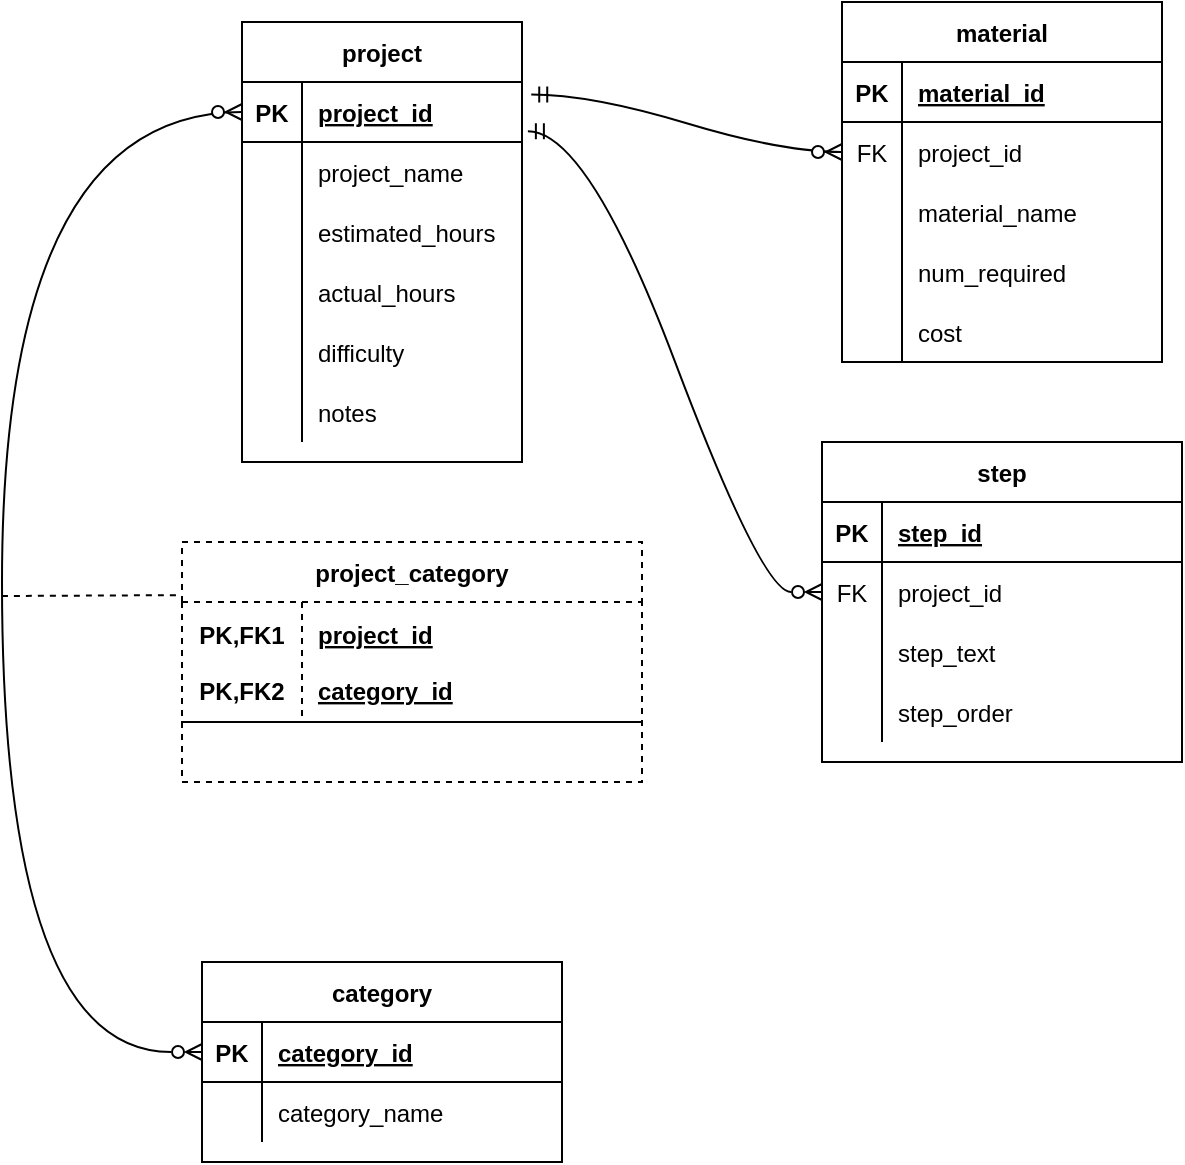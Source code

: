 <mxfile version="20.2.3" type="device"><diagram id="HE8czDhYSmgbUNVUOf4W" name="Page-1"><mxGraphModel dx="1037" dy="640" grid="1" gridSize="10" guides="1" tooltips="1" connect="1" arrows="1" fold="1" page="1" pageScale="1" pageWidth="850" pageHeight="1100" math="0" shadow="0"><root><mxCell id="0"/><mxCell id="1" parent="0"/><mxCell id="U5XXefFxYtgUDnimzaDx-1" value="project" style="shape=table;startSize=30;container=1;collapsible=1;childLayout=tableLayout;fixedRows=1;rowLines=0;fontStyle=1;align=center;resizeLast=1;" vertex="1" parent="1"><mxGeometry x="140" y="40" width="140" height="220" as="geometry"/></mxCell><mxCell id="U5XXefFxYtgUDnimzaDx-2" value="" style="shape=tableRow;horizontal=0;startSize=0;swimlaneHead=0;swimlaneBody=0;fillColor=none;collapsible=0;dropTarget=0;points=[[0,0.5],[1,0.5]];portConstraint=eastwest;top=0;left=0;right=0;bottom=1;" vertex="1" parent="U5XXefFxYtgUDnimzaDx-1"><mxGeometry y="30" width="140" height="30" as="geometry"/></mxCell><mxCell id="U5XXefFxYtgUDnimzaDx-3" value="PK" style="shape=partialRectangle;connectable=0;fillColor=none;top=0;left=0;bottom=0;right=0;fontStyle=1;overflow=hidden;" vertex="1" parent="U5XXefFxYtgUDnimzaDx-2"><mxGeometry width="30" height="30" as="geometry"><mxRectangle width="30" height="30" as="alternateBounds"/></mxGeometry></mxCell><mxCell id="U5XXefFxYtgUDnimzaDx-4" value="project_id" style="shape=partialRectangle;connectable=0;fillColor=none;top=0;left=0;bottom=0;right=0;align=left;spacingLeft=6;fontStyle=5;overflow=hidden;" vertex="1" parent="U5XXefFxYtgUDnimzaDx-2"><mxGeometry x="30" width="110" height="30" as="geometry"><mxRectangle width="110" height="30" as="alternateBounds"/></mxGeometry></mxCell><mxCell id="U5XXefFxYtgUDnimzaDx-5" value="" style="shape=tableRow;horizontal=0;startSize=0;swimlaneHead=0;swimlaneBody=0;fillColor=none;collapsible=0;dropTarget=0;points=[[0,0.5],[1,0.5]];portConstraint=eastwest;top=0;left=0;right=0;bottom=0;" vertex="1" parent="U5XXefFxYtgUDnimzaDx-1"><mxGeometry y="60" width="140" height="30" as="geometry"/></mxCell><mxCell id="U5XXefFxYtgUDnimzaDx-6" value="" style="shape=partialRectangle;connectable=0;fillColor=none;top=0;left=0;bottom=0;right=0;editable=1;overflow=hidden;" vertex="1" parent="U5XXefFxYtgUDnimzaDx-5"><mxGeometry width="30" height="30" as="geometry"><mxRectangle width="30" height="30" as="alternateBounds"/></mxGeometry></mxCell><mxCell id="U5XXefFxYtgUDnimzaDx-7" value="project_name" style="shape=partialRectangle;connectable=0;fillColor=none;top=0;left=0;bottom=0;right=0;align=left;spacingLeft=6;overflow=hidden;" vertex="1" parent="U5XXefFxYtgUDnimzaDx-5"><mxGeometry x="30" width="110" height="30" as="geometry"><mxRectangle width="110" height="30" as="alternateBounds"/></mxGeometry></mxCell><mxCell id="U5XXefFxYtgUDnimzaDx-8" value="" style="shape=tableRow;horizontal=0;startSize=0;swimlaneHead=0;swimlaneBody=0;fillColor=none;collapsible=0;dropTarget=0;points=[[0,0.5],[1,0.5]];portConstraint=eastwest;top=0;left=0;right=0;bottom=0;" vertex="1" parent="U5XXefFxYtgUDnimzaDx-1"><mxGeometry y="90" width="140" height="30" as="geometry"/></mxCell><mxCell id="U5XXefFxYtgUDnimzaDx-9" value="" style="shape=partialRectangle;connectable=0;fillColor=none;top=0;left=0;bottom=0;right=0;editable=1;overflow=hidden;" vertex="1" parent="U5XXefFxYtgUDnimzaDx-8"><mxGeometry width="30" height="30" as="geometry"><mxRectangle width="30" height="30" as="alternateBounds"/></mxGeometry></mxCell><mxCell id="U5XXefFxYtgUDnimzaDx-10" value="estimated_hours" style="shape=partialRectangle;connectable=0;fillColor=none;top=0;left=0;bottom=0;right=0;align=left;spacingLeft=6;overflow=hidden;" vertex="1" parent="U5XXefFxYtgUDnimzaDx-8"><mxGeometry x="30" width="110" height="30" as="geometry"><mxRectangle width="110" height="30" as="alternateBounds"/></mxGeometry></mxCell><mxCell id="U5XXefFxYtgUDnimzaDx-11" value="" style="shape=tableRow;horizontal=0;startSize=0;swimlaneHead=0;swimlaneBody=0;fillColor=none;collapsible=0;dropTarget=0;points=[[0,0.5],[1,0.5]];portConstraint=eastwest;top=0;left=0;right=0;bottom=0;" vertex="1" parent="U5XXefFxYtgUDnimzaDx-1"><mxGeometry y="120" width="140" height="30" as="geometry"/></mxCell><mxCell id="U5XXefFxYtgUDnimzaDx-12" value="" style="shape=partialRectangle;connectable=0;fillColor=none;top=0;left=0;bottom=0;right=0;editable=1;overflow=hidden;" vertex="1" parent="U5XXefFxYtgUDnimzaDx-11"><mxGeometry width="30" height="30" as="geometry"><mxRectangle width="30" height="30" as="alternateBounds"/></mxGeometry></mxCell><mxCell id="U5XXefFxYtgUDnimzaDx-13" value="actual_hours" style="shape=partialRectangle;connectable=0;fillColor=none;top=0;left=0;bottom=0;right=0;align=left;spacingLeft=6;overflow=hidden;" vertex="1" parent="U5XXefFxYtgUDnimzaDx-11"><mxGeometry x="30" width="110" height="30" as="geometry"><mxRectangle width="110" height="30" as="alternateBounds"/></mxGeometry></mxCell><mxCell id="U5XXefFxYtgUDnimzaDx-17" style="shape=tableRow;horizontal=0;startSize=0;swimlaneHead=0;swimlaneBody=0;fillColor=none;collapsible=0;dropTarget=0;points=[[0,0.5],[1,0.5]];portConstraint=eastwest;top=0;left=0;right=0;bottom=0;" vertex="1" parent="U5XXefFxYtgUDnimzaDx-1"><mxGeometry y="150" width="140" height="30" as="geometry"/></mxCell><mxCell id="U5XXefFxYtgUDnimzaDx-18" style="shape=partialRectangle;connectable=0;fillColor=none;top=0;left=0;bottom=0;right=0;editable=1;overflow=hidden;" vertex="1" parent="U5XXefFxYtgUDnimzaDx-17"><mxGeometry width="30" height="30" as="geometry"><mxRectangle width="30" height="30" as="alternateBounds"/></mxGeometry></mxCell><mxCell id="U5XXefFxYtgUDnimzaDx-19" value="difficulty" style="shape=partialRectangle;connectable=0;fillColor=none;top=0;left=0;bottom=0;right=0;align=left;spacingLeft=6;overflow=hidden;" vertex="1" parent="U5XXefFxYtgUDnimzaDx-17"><mxGeometry x="30" width="110" height="30" as="geometry"><mxRectangle width="110" height="30" as="alternateBounds"/></mxGeometry></mxCell><mxCell id="U5XXefFxYtgUDnimzaDx-14" style="shape=tableRow;horizontal=0;startSize=0;swimlaneHead=0;swimlaneBody=0;fillColor=none;collapsible=0;dropTarget=0;points=[[0,0.5],[1,0.5]];portConstraint=eastwest;top=0;left=0;right=0;bottom=0;" vertex="1" parent="U5XXefFxYtgUDnimzaDx-1"><mxGeometry y="180" width="140" height="30" as="geometry"/></mxCell><mxCell id="U5XXefFxYtgUDnimzaDx-15" style="shape=partialRectangle;connectable=0;fillColor=none;top=0;left=0;bottom=0;right=0;editable=1;overflow=hidden;" vertex="1" parent="U5XXefFxYtgUDnimzaDx-14"><mxGeometry width="30" height="30" as="geometry"><mxRectangle width="30" height="30" as="alternateBounds"/></mxGeometry></mxCell><mxCell id="U5XXefFxYtgUDnimzaDx-16" value="notes" style="shape=partialRectangle;connectable=0;fillColor=none;top=0;left=0;bottom=0;right=0;align=left;spacingLeft=6;overflow=hidden;" vertex="1" parent="U5XXefFxYtgUDnimzaDx-14"><mxGeometry x="30" width="110" height="30" as="geometry"><mxRectangle width="110" height="30" as="alternateBounds"/></mxGeometry></mxCell><mxCell id="U5XXefFxYtgUDnimzaDx-20" value="material" style="shape=table;startSize=30;container=1;collapsible=1;childLayout=tableLayout;fixedRows=1;rowLines=0;fontStyle=1;align=center;resizeLast=1;" vertex="1" parent="1"><mxGeometry x="440" y="30" width="160" height="180" as="geometry"/></mxCell><mxCell id="U5XXefFxYtgUDnimzaDx-21" value="" style="shape=tableRow;horizontal=0;startSize=0;swimlaneHead=0;swimlaneBody=0;fillColor=none;collapsible=0;dropTarget=0;points=[[0,0.5],[1,0.5]];portConstraint=eastwest;top=0;left=0;right=0;bottom=1;" vertex="1" parent="U5XXefFxYtgUDnimzaDx-20"><mxGeometry y="30" width="160" height="30" as="geometry"/></mxCell><mxCell id="U5XXefFxYtgUDnimzaDx-22" value="PK" style="shape=partialRectangle;connectable=0;fillColor=none;top=0;left=0;bottom=0;right=0;fontStyle=1;overflow=hidden;" vertex="1" parent="U5XXefFxYtgUDnimzaDx-21"><mxGeometry width="30" height="30" as="geometry"><mxRectangle width="30" height="30" as="alternateBounds"/></mxGeometry></mxCell><mxCell id="U5XXefFxYtgUDnimzaDx-23" value="material_id" style="shape=partialRectangle;connectable=0;fillColor=none;top=0;left=0;bottom=0;right=0;align=left;spacingLeft=6;fontStyle=5;overflow=hidden;" vertex="1" parent="U5XXefFxYtgUDnimzaDx-21"><mxGeometry x="30" width="130" height="30" as="geometry"><mxRectangle width="130" height="30" as="alternateBounds"/></mxGeometry></mxCell><mxCell id="U5XXefFxYtgUDnimzaDx-24" value="" style="shape=tableRow;horizontal=0;startSize=0;swimlaneHead=0;swimlaneBody=0;fillColor=none;collapsible=0;dropTarget=0;points=[[0,0.5],[1,0.5]];portConstraint=eastwest;top=0;left=0;right=0;bottom=0;" vertex="1" parent="U5XXefFxYtgUDnimzaDx-20"><mxGeometry y="60" width="160" height="30" as="geometry"/></mxCell><mxCell id="U5XXefFxYtgUDnimzaDx-25" value="FK" style="shape=partialRectangle;connectable=0;fillColor=none;top=0;left=0;bottom=0;right=0;editable=1;overflow=hidden;" vertex="1" parent="U5XXefFxYtgUDnimzaDx-24"><mxGeometry width="30" height="30" as="geometry"><mxRectangle width="30" height="30" as="alternateBounds"/></mxGeometry></mxCell><mxCell id="U5XXefFxYtgUDnimzaDx-26" value="project_id" style="shape=partialRectangle;connectable=0;fillColor=none;top=0;left=0;bottom=0;right=0;align=left;spacingLeft=6;overflow=hidden;" vertex="1" parent="U5XXefFxYtgUDnimzaDx-24"><mxGeometry x="30" width="130" height="30" as="geometry"><mxRectangle width="130" height="30" as="alternateBounds"/></mxGeometry></mxCell><mxCell id="U5XXefFxYtgUDnimzaDx-27" value="" style="shape=tableRow;horizontal=0;startSize=0;swimlaneHead=0;swimlaneBody=0;fillColor=none;collapsible=0;dropTarget=0;points=[[0,0.5],[1,0.5]];portConstraint=eastwest;top=0;left=0;right=0;bottom=0;" vertex="1" parent="U5XXefFxYtgUDnimzaDx-20"><mxGeometry y="90" width="160" height="30" as="geometry"/></mxCell><mxCell id="U5XXefFxYtgUDnimzaDx-28" value="" style="shape=partialRectangle;connectable=0;fillColor=none;top=0;left=0;bottom=0;right=0;editable=1;overflow=hidden;" vertex="1" parent="U5XXefFxYtgUDnimzaDx-27"><mxGeometry width="30" height="30" as="geometry"><mxRectangle width="30" height="30" as="alternateBounds"/></mxGeometry></mxCell><mxCell id="U5XXefFxYtgUDnimzaDx-29" value="material_name" style="shape=partialRectangle;connectable=0;fillColor=none;top=0;left=0;bottom=0;right=0;align=left;spacingLeft=6;overflow=hidden;" vertex="1" parent="U5XXefFxYtgUDnimzaDx-27"><mxGeometry x="30" width="130" height="30" as="geometry"><mxRectangle width="130" height="30" as="alternateBounds"/></mxGeometry></mxCell><mxCell id="U5XXefFxYtgUDnimzaDx-30" value="" style="shape=tableRow;horizontal=0;startSize=0;swimlaneHead=0;swimlaneBody=0;fillColor=none;collapsible=0;dropTarget=0;points=[[0,0.5],[1,0.5]];portConstraint=eastwest;top=0;left=0;right=0;bottom=0;" vertex="1" parent="U5XXefFxYtgUDnimzaDx-20"><mxGeometry y="120" width="160" height="30" as="geometry"/></mxCell><mxCell id="U5XXefFxYtgUDnimzaDx-31" value="" style="shape=partialRectangle;connectable=0;fillColor=none;top=0;left=0;bottom=0;right=0;editable=1;overflow=hidden;" vertex="1" parent="U5XXefFxYtgUDnimzaDx-30"><mxGeometry width="30" height="30" as="geometry"><mxRectangle width="30" height="30" as="alternateBounds"/></mxGeometry></mxCell><mxCell id="U5XXefFxYtgUDnimzaDx-32" value="num_required" style="shape=partialRectangle;connectable=0;fillColor=none;top=0;left=0;bottom=0;right=0;align=left;spacingLeft=6;overflow=hidden;" vertex="1" parent="U5XXefFxYtgUDnimzaDx-30"><mxGeometry x="30" width="130" height="30" as="geometry"><mxRectangle width="130" height="30" as="alternateBounds"/></mxGeometry></mxCell><mxCell id="U5XXefFxYtgUDnimzaDx-33" style="shape=tableRow;horizontal=0;startSize=0;swimlaneHead=0;swimlaneBody=0;fillColor=none;collapsible=0;dropTarget=0;points=[[0,0.5],[1,0.5]];portConstraint=eastwest;top=0;left=0;right=0;bottom=0;" vertex="1" parent="U5XXefFxYtgUDnimzaDx-20"><mxGeometry y="150" width="160" height="30" as="geometry"/></mxCell><mxCell id="U5XXefFxYtgUDnimzaDx-34" style="shape=partialRectangle;connectable=0;fillColor=none;top=0;left=0;bottom=0;right=0;editable=1;overflow=hidden;" vertex="1" parent="U5XXefFxYtgUDnimzaDx-33"><mxGeometry width="30" height="30" as="geometry"><mxRectangle width="30" height="30" as="alternateBounds"/></mxGeometry></mxCell><mxCell id="U5XXefFxYtgUDnimzaDx-35" value="cost" style="shape=partialRectangle;connectable=0;fillColor=none;top=0;left=0;bottom=0;right=0;align=left;spacingLeft=6;overflow=hidden;" vertex="1" parent="U5XXefFxYtgUDnimzaDx-33"><mxGeometry x="30" width="130" height="30" as="geometry"><mxRectangle width="130" height="30" as="alternateBounds"/></mxGeometry></mxCell><mxCell id="U5XXefFxYtgUDnimzaDx-36" value="step" style="shape=table;startSize=30;container=1;collapsible=1;childLayout=tableLayout;fixedRows=1;rowLines=0;fontStyle=1;align=center;resizeLast=1;" vertex="1" parent="1"><mxGeometry x="430" y="250" width="180" height="160" as="geometry"/></mxCell><mxCell id="U5XXefFxYtgUDnimzaDx-37" value="" style="shape=tableRow;horizontal=0;startSize=0;swimlaneHead=0;swimlaneBody=0;fillColor=none;collapsible=0;dropTarget=0;points=[[0,0.5],[1,0.5]];portConstraint=eastwest;top=0;left=0;right=0;bottom=1;" vertex="1" parent="U5XXefFxYtgUDnimzaDx-36"><mxGeometry y="30" width="180" height="30" as="geometry"/></mxCell><mxCell id="U5XXefFxYtgUDnimzaDx-38" value="PK" style="shape=partialRectangle;connectable=0;fillColor=none;top=0;left=0;bottom=0;right=0;fontStyle=1;overflow=hidden;" vertex="1" parent="U5XXefFxYtgUDnimzaDx-37"><mxGeometry width="30" height="30" as="geometry"><mxRectangle width="30" height="30" as="alternateBounds"/></mxGeometry></mxCell><mxCell id="U5XXefFxYtgUDnimzaDx-39" value="step_id" style="shape=partialRectangle;connectable=0;fillColor=none;top=0;left=0;bottom=0;right=0;align=left;spacingLeft=6;fontStyle=5;overflow=hidden;" vertex="1" parent="U5XXefFxYtgUDnimzaDx-37"><mxGeometry x="30" width="150" height="30" as="geometry"><mxRectangle width="150" height="30" as="alternateBounds"/></mxGeometry></mxCell><mxCell id="U5XXefFxYtgUDnimzaDx-40" value="" style="shape=tableRow;horizontal=0;startSize=0;swimlaneHead=0;swimlaneBody=0;fillColor=none;collapsible=0;dropTarget=0;points=[[0,0.5],[1,0.5]];portConstraint=eastwest;top=0;left=0;right=0;bottom=0;" vertex="1" parent="U5XXefFxYtgUDnimzaDx-36"><mxGeometry y="60" width="180" height="30" as="geometry"/></mxCell><mxCell id="U5XXefFxYtgUDnimzaDx-41" value="FK" style="shape=partialRectangle;connectable=0;fillColor=none;top=0;left=0;bottom=0;right=0;editable=1;overflow=hidden;" vertex="1" parent="U5XXefFxYtgUDnimzaDx-40"><mxGeometry width="30" height="30" as="geometry"><mxRectangle width="30" height="30" as="alternateBounds"/></mxGeometry></mxCell><mxCell id="U5XXefFxYtgUDnimzaDx-42" value="project_id" style="shape=partialRectangle;connectable=0;fillColor=none;top=0;left=0;bottom=0;right=0;align=left;spacingLeft=6;overflow=hidden;" vertex="1" parent="U5XXefFxYtgUDnimzaDx-40"><mxGeometry x="30" width="150" height="30" as="geometry"><mxRectangle width="150" height="30" as="alternateBounds"/></mxGeometry></mxCell><mxCell id="U5XXefFxYtgUDnimzaDx-43" value="" style="shape=tableRow;horizontal=0;startSize=0;swimlaneHead=0;swimlaneBody=0;fillColor=none;collapsible=0;dropTarget=0;points=[[0,0.5],[1,0.5]];portConstraint=eastwest;top=0;left=0;right=0;bottom=0;" vertex="1" parent="U5XXefFxYtgUDnimzaDx-36"><mxGeometry y="90" width="180" height="30" as="geometry"/></mxCell><mxCell id="U5XXefFxYtgUDnimzaDx-44" value="" style="shape=partialRectangle;connectable=0;fillColor=none;top=0;left=0;bottom=0;right=0;editable=1;overflow=hidden;" vertex="1" parent="U5XXefFxYtgUDnimzaDx-43"><mxGeometry width="30" height="30" as="geometry"><mxRectangle width="30" height="30" as="alternateBounds"/></mxGeometry></mxCell><mxCell id="U5XXefFxYtgUDnimzaDx-45" value="step_text" style="shape=partialRectangle;connectable=0;fillColor=none;top=0;left=0;bottom=0;right=0;align=left;spacingLeft=6;overflow=hidden;" vertex="1" parent="U5XXefFxYtgUDnimzaDx-43"><mxGeometry x="30" width="150" height="30" as="geometry"><mxRectangle width="150" height="30" as="alternateBounds"/></mxGeometry></mxCell><mxCell id="U5XXefFxYtgUDnimzaDx-46" value="" style="shape=tableRow;horizontal=0;startSize=0;swimlaneHead=0;swimlaneBody=0;fillColor=none;collapsible=0;dropTarget=0;points=[[0,0.5],[1,0.5]];portConstraint=eastwest;top=0;left=0;right=0;bottom=0;" vertex="1" parent="U5XXefFxYtgUDnimzaDx-36"><mxGeometry y="120" width="180" height="30" as="geometry"/></mxCell><mxCell id="U5XXefFxYtgUDnimzaDx-47" value="" style="shape=partialRectangle;connectable=0;fillColor=none;top=0;left=0;bottom=0;right=0;editable=1;overflow=hidden;" vertex="1" parent="U5XXefFxYtgUDnimzaDx-46"><mxGeometry width="30" height="30" as="geometry"><mxRectangle width="30" height="30" as="alternateBounds"/></mxGeometry></mxCell><mxCell id="U5XXefFxYtgUDnimzaDx-48" value="step_order" style="shape=partialRectangle;connectable=0;fillColor=none;top=0;left=0;bottom=0;right=0;align=left;spacingLeft=6;overflow=hidden;" vertex="1" parent="U5XXefFxYtgUDnimzaDx-46"><mxGeometry x="30" width="150" height="30" as="geometry"><mxRectangle width="150" height="30" as="alternateBounds"/></mxGeometry></mxCell><mxCell id="U5XXefFxYtgUDnimzaDx-49" value="category" style="shape=table;startSize=30;container=1;collapsible=1;childLayout=tableLayout;fixedRows=1;rowLines=0;fontStyle=1;align=center;resizeLast=1;" vertex="1" parent="1"><mxGeometry x="120" y="510" width="180" height="100" as="geometry"/></mxCell><mxCell id="U5XXefFxYtgUDnimzaDx-50" value="" style="shape=tableRow;horizontal=0;startSize=0;swimlaneHead=0;swimlaneBody=0;fillColor=none;collapsible=0;dropTarget=0;points=[[0,0.5],[1,0.5]];portConstraint=eastwest;top=0;left=0;right=0;bottom=1;" vertex="1" parent="U5XXefFxYtgUDnimzaDx-49"><mxGeometry y="30" width="180" height="30" as="geometry"/></mxCell><mxCell id="U5XXefFxYtgUDnimzaDx-51" value="PK" style="shape=partialRectangle;connectable=0;fillColor=none;top=0;left=0;bottom=0;right=0;fontStyle=1;overflow=hidden;" vertex="1" parent="U5XXefFxYtgUDnimzaDx-50"><mxGeometry width="30" height="30" as="geometry"><mxRectangle width="30" height="30" as="alternateBounds"/></mxGeometry></mxCell><mxCell id="U5XXefFxYtgUDnimzaDx-52" value="category_id" style="shape=partialRectangle;connectable=0;fillColor=none;top=0;left=0;bottom=0;right=0;align=left;spacingLeft=6;fontStyle=5;overflow=hidden;" vertex="1" parent="U5XXefFxYtgUDnimzaDx-50"><mxGeometry x="30" width="150" height="30" as="geometry"><mxRectangle width="150" height="30" as="alternateBounds"/></mxGeometry></mxCell><mxCell id="U5XXefFxYtgUDnimzaDx-53" value="" style="shape=tableRow;horizontal=0;startSize=0;swimlaneHead=0;swimlaneBody=0;fillColor=none;collapsible=0;dropTarget=0;points=[[0,0.5],[1,0.5]];portConstraint=eastwest;top=0;left=0;right=0;bottom=0;" vertex="1" parent="U5XXefFxYtgUDnimzaDx-49"><mxGeometry y="60" width="180" height="30" as="geometry"/></mxCell><mxCell id="U5XXefFxYtgUDnimzaDx-54" value="" style="shape=partialRectangle;connectable=0;fillColor=none;top=0;left=0;bottom=0;right=0;editable=1;overflow=hidden;" vertex="1" parent="U5XXefFxYtgUDnimzaDx-53"><mxGeometry width="30" height="30" as="geometry"><mxRectangle width="30" height="30" as="alternateBounds"/></mxGeometry></mxCell><mxCell id="U5XXefFxYtgUDnimzaDx-55" value="category_name" style="shape=partialRectangle;connectable=0;fillColor=none;top=0;left=0;bottom=0;right=0;align=left;spacingLeft=6;overflow=hidden;" vertex="1" parent="U5XXefFxYtgUDnimzaDx-53"><mxGeometry x="30" width="150" height="30" as="geometry"><mxRectangle width="150" height="30" as="alternateBounds"/></mxGeometry></mxCell><mxCell id="U5XXefFxYtgUDnimzaDx-62" value="project_category" style="shape=table;startSize=30;container=1;collapsible=1;childLayout=tableLayout;fixedRows=1;rowLines=0;fontStyle=1;align=center;resizeLast=1;dashed=1;" vertex="1" parent="1"><mxGeometry x="110" y="300" width="230" height="120" as="geometry"/></mxCell><mxCell id="U5XXefFxYtgUDnimzaDx-63" value="" style="shape=tableRow;horizontal=0;startSize=0;swimlaneHead=0;swimlaneBody=0;fillColor=none;collapsible=0;dropTarget=0;points=[[0,0.5],[1,0.5]];portConstraint=eastwest;top=0;left=0;right=0;bottom=1;" vertex="1" parent="U5XXefFxYtgUDnimzaDx-62"><mxGeometry y="30" width="230" height="60" as="geometry"/></mxCell><mxCell id="U5XXefFxYtgUDnimzaDx-64" value="PK,FK1&#10;&#10;PK,FK2" style="shape=partialRectangle;connectable=0;fillColor=none;top=0;left=0;bottom=0;right=0;fontStyle=1;overflow=hidden;" vertex="1" parent="U5XXefFxYtgUDnimzaDx-63"><mxGeometry width="60" height="60" as="geometry"><mxRectangle width="60" height="60" as="alternateBounds"/></mxGeometry></mxCell><mxCell id="U5XXefFxYtgUDnimzaDx-65" value="project_id&#10;&#10;category_id" style="shape=partialRectangle;connectable=0;fillColor=none;top=0;left=0;bottom=0;right=0;align=left;spacingLeft=6;fontStyle=5;overflow=hidden;" vertex="1" parent="U5XXefFxYtgUDnimzaDx-63"><mxGeometry x="60" width="170" height="60" as="geometry"><mxRectangle width="170" height="60" as="alternateBounds"/></mxGeometry></mxCell><mxCell id="U5XXefFxYtgUDnimzaDx-75" value="" style="fontSize=12;html=1;endArrow=ERzeroToMany;endFill=1;rounded=0;exitX=0;exitY=0.5;exitDx=0;exitDy=0;entryX=0;entryY=0.5;entryDx=0;entryDy=0;edgeStyle=orthogonalEdgeStyle;curved=1;startArrow=ERzeroToMany;startFill=0;" edge="1" parent="1" source="U5XXefFxYtgUDnimzaDx-50" target="U5XXefFxYtgUDnimzaDx-2"><mxGeometry width="100" height="100" relative="1" as="geometry"><mxPoint x="370" y="350" as="sourcePoint"/><mxPoint x="430" y="260" as="targetPoint"/><Array as="points"><mxPoint x="20" y="555"/><mxPoint x="20" y="85"/></Array></mxGeometry></mxCell><mxCell id="U5XXefFxYtgUDnimzaDx-76" value="" style="edgeStyle=entityRelationEdgeStyle;fontSize=12;html=1;endArrow=ERmandOne;endFill=0;rounded=0;curved=1;entryX=1.021;entryY=-0.18;entryDx=0;entryDy=0;exitX=0;exitY=0.5;exitDx=0;exitDy=0;startArrow=ERzeroToMany;startFill=0;entryPerimeter=0;" edge="1" parent="1" source="U5XXefFxYtgUDnimzaDx-40" target="U5XXefFxYtgUDnimzaDx-5"><mxGeometry width="100" height="100" relative="1" as="geometry"><mxPoint x="370" y="350" as="sourcePoint"/><mxPoint x="470" y="250" as="targetPoint"/></mxGeometry></mxCell><mxCell id="U5XXefFxYtgUDnimzaDx-77" value="" style="edgeStyle=entityRelationEdgeStyle;fontSize=12;html=1;endArrow=ERzeroToMany;endFill=1;rounded=0;curved=1;exitX=1.033;exitY=0.207;exitDx=0;exitDy=0;exitPerimeter=0;entryX=0;entryY=0.5;entryDx=0;entryDy=0;startArrow=ERmandOne;startFill=0;" edge="1" parent="1" source="U5XXefFxYtgUDnimzaDx-2" target="U5XXefFxYtgUDnimzaDx-24"><mxGeometry width="100" height="100" relative="1" as="geometry"><mxPoint x="370" y="350" as="sourcePoint"/><mxPoint x="470" y="250" as="targetPoint"/></mxGeometry></mxCell><mxCell id="U5XXefFxYtgUDnimzaDx-78" value="" style="endArrow=none;html=1;rounded=0;curved=1;entryX=-0.01;entryY=-0.057;entryDx=0;entryDy=0;entryPerimeter=0;dashed=1;" edge="1" parent="1" target="U5XXefFxYtgUDnimzaDx-63"><mxGeometry relative="1" as="geometry"><mxPoint x="20" y="327" as="sourcePoint"/><mxPoint x="500" y="300" as="targetPoint"/></mxGeometry></mxCell></root></mxGraphModel></diagram></mxfile>